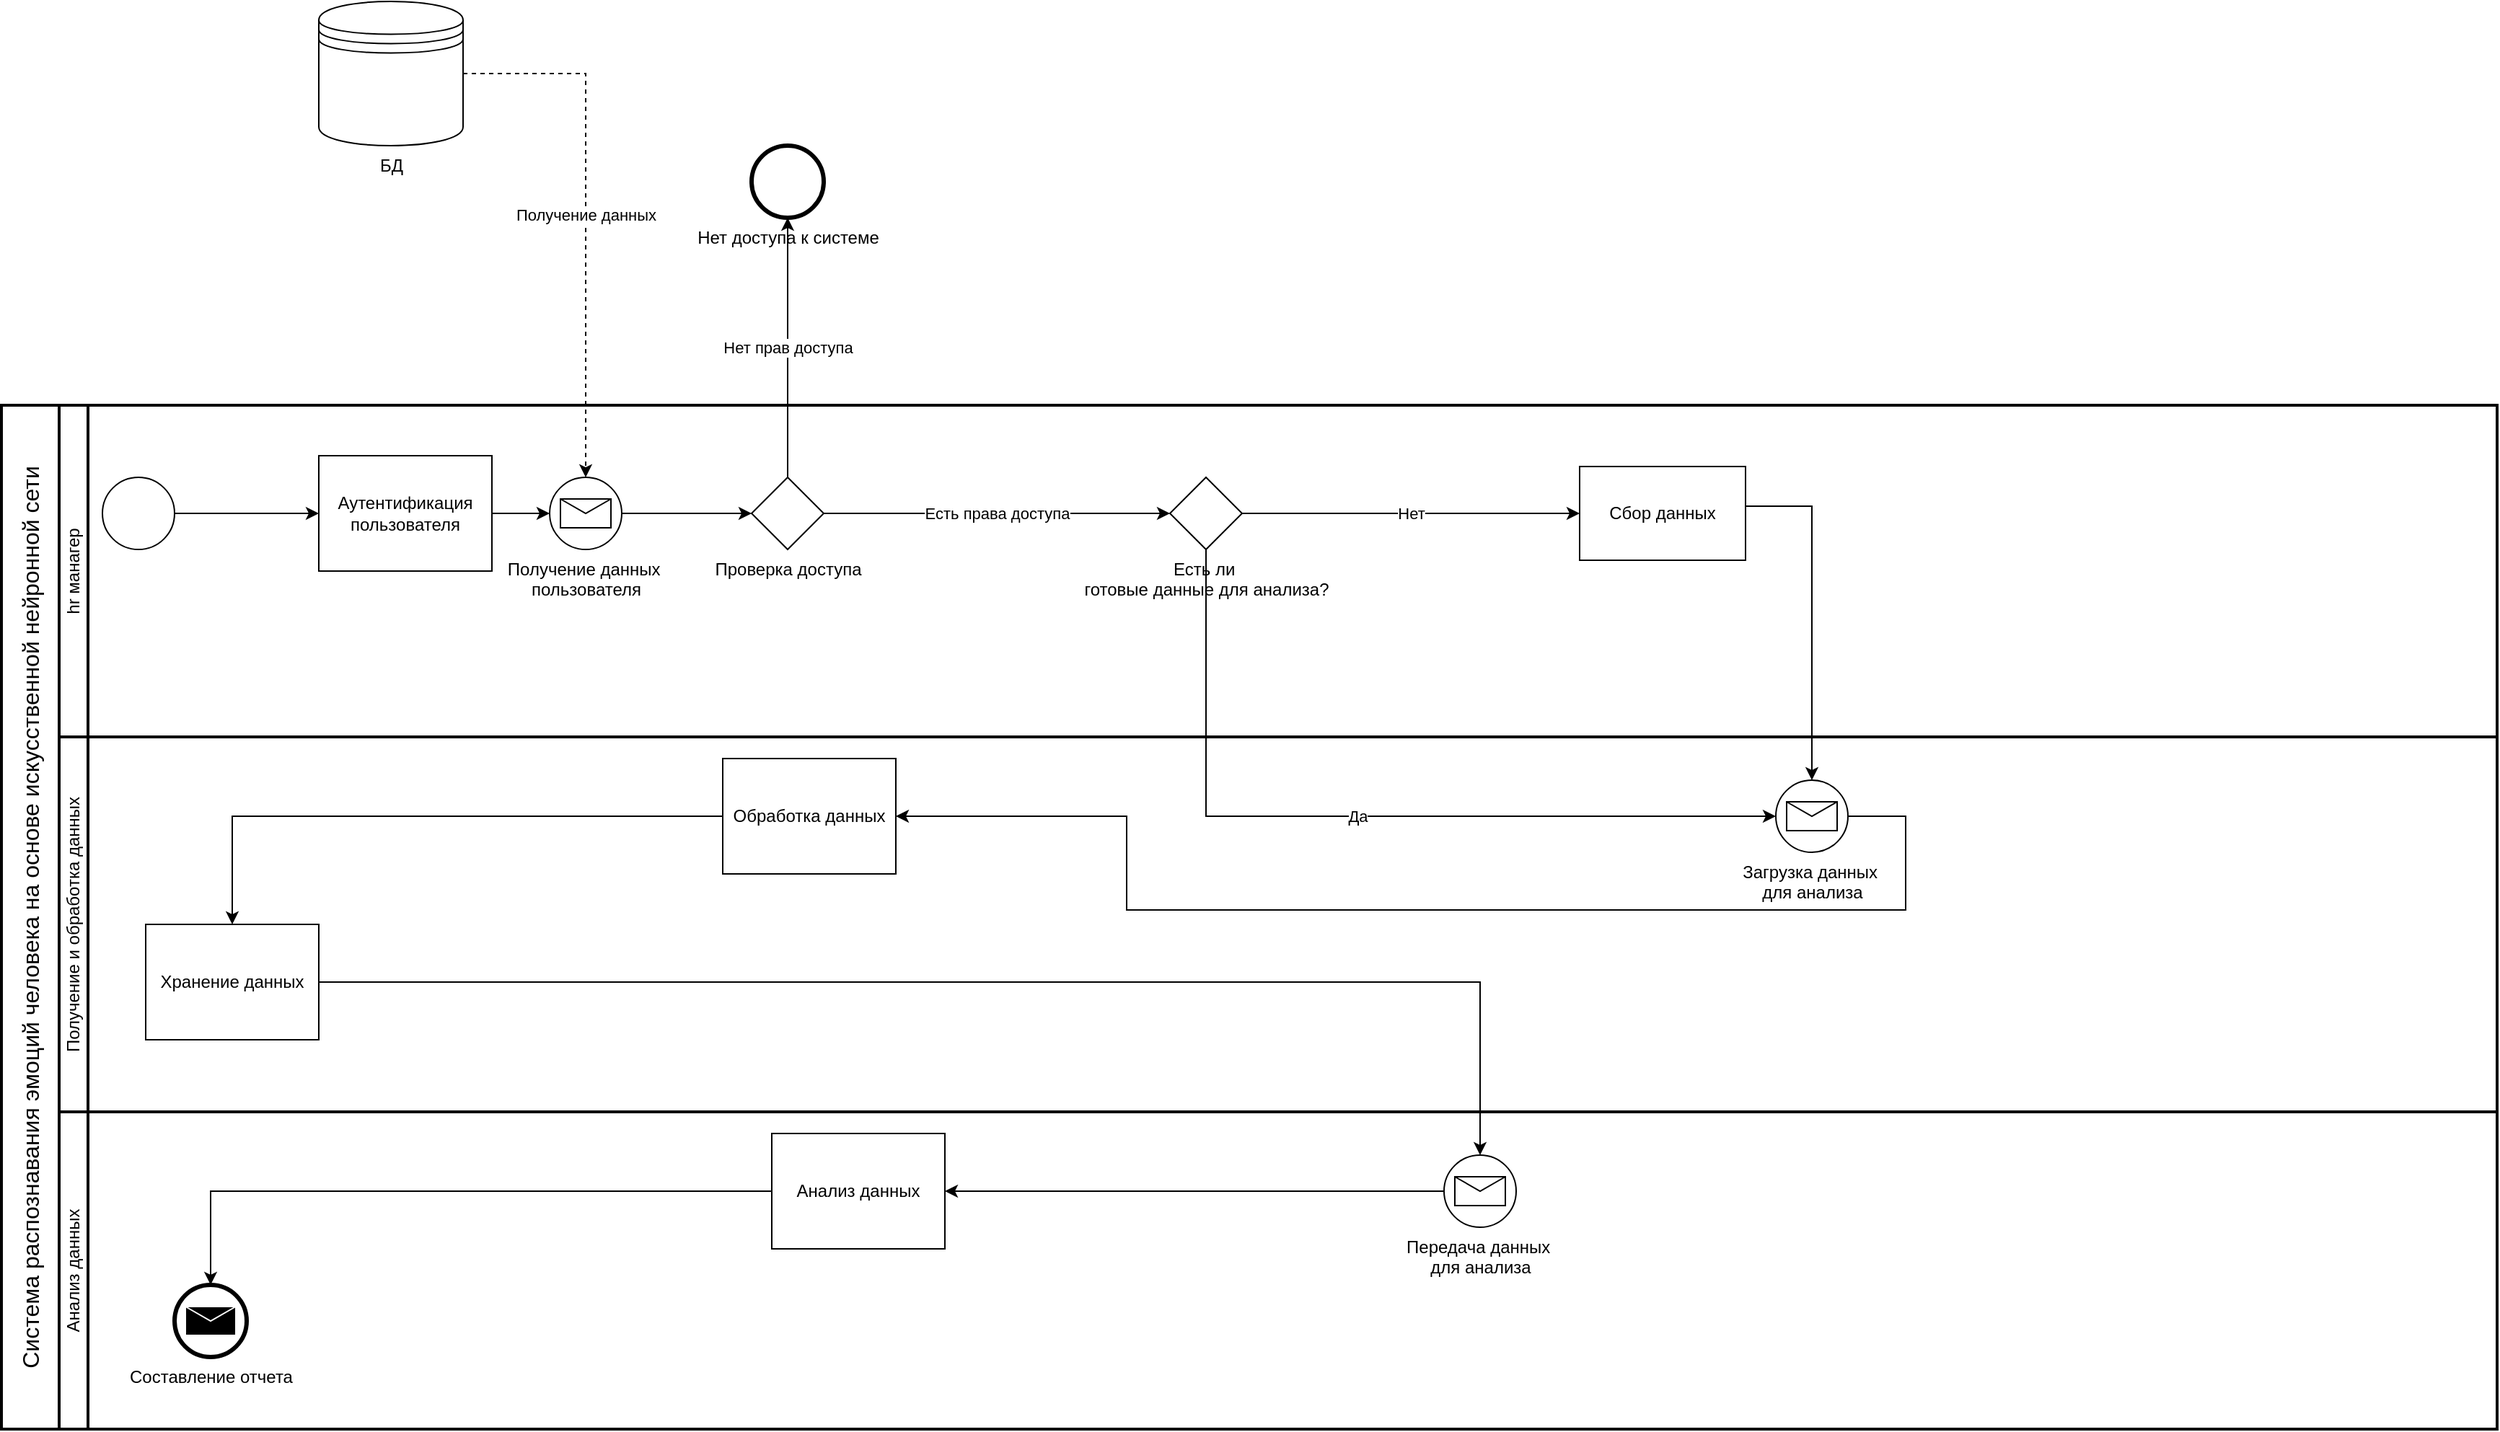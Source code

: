 <mxfile version="26.1.1">
  <diagram name="Страница — 1" id="1oohe8OMc9CeXwvbtpO2">
    <mxGraphModel dx="2603" dy="836" grid="1" gridSize="10" guides="1" tooltips="1" connect="1" arrows="1" fold="1" page="1" pageScale="1" pageWidth="1169" pageHeight="827" math="0" shadow="0">
      <root>
        <mxCell id="0" />
        <mxCell id="1" parent="0" />
        <mxCell id="LIDUa01f-UDZlCHwF7nH-40" value="&lt;div&gt;БД&lt;/div&gt;" style="shape=datastore;html=1;labelPosition=center;verticalLabelPosition=bottom;align=center;verticalAlign=top;" parent="1" vertex="1">
          <mxGeometry x="180" y="280" width="100" height="100" as="geometry" />
        </mxCell>
        <mxCell id="LIDUa01f-UDZlCHwF7nH-43" value="&lt;span style=&quot;font-size:12.0pt;line-height:107%;&lt;br/&gt;font-family:&amp;quot;Times New Roman&amp;quot;,serif;mso-fareast-font-family:&amp;quot;Arial Unicode MS&amp;quot;;&lt;br/&gt;color:black;mso-ansi-language:RU;mso-fareast-language:RU;mso-bidi-language:&lt;br/&gt;AR-SA&quot;&gt;Система распознавания эмоций человека на основе искусственной нейронной сети &lt;/span&gt;" style="swimlane;html=1;startSize=40;fontStyle=0;collapsible=0;horizontal=0;swimlaneLine=1;swimlaneFillColor=#ffffff;strokeWidth=2;whiteSpace=wrap;spacingBottom=0;" parent="1" vertex="1">
          <mxGeometry x="-40" y="560" width="1730" height="710" as="geometry" />
        </mxCell>
        <mxCell id="LIDUa01f-UDZlCHwF7nH-9" value="hr манагер" style="swimlane;html=1;startSize=20;fontStyle=0;collapsible=0;horizontal=0;swimlaneLine=1;swimlaneFillColor=#ffffff;strokeWidth=2;whiteSpace=wrap;spacingTop=0;spacingBottom=0;" parent="LIDUa01f-UDZlCHwF7nH-43" vertex="1">
          <mxGeometry x="40" width="1690" height="230" as="geometry" />
        </mxCell>
        <mxCell id="LIDUa01f-UDZlCHwF7nH-14" value="&lt;div&gt;Есть ли&amp;nbsp;&lt;/div&gt;&lt;div&gt;готовые данные для анализа?&lt;/div&gt;" style="points=[[0.25,0.25,0],[0.5,0,0],[0.75,0.25,0],[1,0.5,0],[0.75,0.75,0],[0.5,1,0],[0.25,0.75,0],[0,0.5,0]];shape=mxgraph.bpmn.gateway2;html=1;verticalLabelPosition=bottom;labelBackgroundColor=#ffffff;verticalAlign=top;align=center;perimeter=rhombusPerimeter;outlineConnect=0;outline=none;symbol=none;" parent="LIDUa01f-UDZlCHwF7nH-9" vertex="1">
          <mxGeometry x="770" y="50" width="50" height="50" as="geometry" />
        </mxCell>
        <mxCell id="LIDUa01f-UDZlCHwF7nH-15" value="" style="points=[[0.145,0.145,0],[0.5,0,0],[0.855,0.145,0],[1,0.5,0],[0.855,0.855,0],[0.5,1,0],[0.145,0.855,0],[0,0.5,0]];shape=mxgraph.bpmn.event;html=1;verticalLabelPosition=bottom;labelBackgroundColor=#ffffff;verticalAlign=top;align=center;perimeter=ellipsePerimeter;outlineConnect=0;aspect=fixed;outline=standard;symbol=general;" parent="LIDUa01f-UDZlCHwF7nH-9" vertex="1">
          <mxGeometry x="30" y="50" width="50" height="50" as="geometry" />
        </mxCell>
        <mxCell id="LIDUa01f-UDZlCHwF7nH-23" value="Сбор данных" style="points=[[0.25,0,0],[0.5,0,0],[0.75,0,0],[1,0.25,0],[1,0.5,0],[1,0.75,0],[0.75,1,0],[0.5,1,0],[0.25,1,0],[0,0.75,0],[0,0.5,0],[0,0.25,0]];shape=mxgraph.bpmn.task2;whiteSpace=wrap;rectStyle=rounded;size=10;html=1;container=1;expand=0;collapsible=0;taskMarker=abstract;" parent="LIDUa01f-UDZlCHwF7nH-9" vertex="1">
          <mxGeometry x="1054" y="42.5" width="115" height="65" as="geometry" />
        </mxCell>
        <mxCell id="LIDUa01f-UDZlCHwF7nH-22" value="Нет" style="edgeStyle=orthogonalEdgeStyle;rounded=0;orthogonalLoop=1;jettySize=auto;html=1;" parent="LIDUa01f-UDZlCHwF7nH-9" source="LIDUa01f-UDZlCHwF7nH-14" target="LIDUa01f-UDZlCHwF7nH-23" edge="1">
          <mxGeometry relative="1" as="geometry">
            <mxPoint x="470" y="75" as="targetPoint" />
          </mxGeometry>
        </mxCell>
        <mxCell id="LIDUa01f-UDZlCHwF7nH-49" value="&lt;div&gt;Аутентификация пользователя&lt;/div&gt;" style="points=[[0.25,0,0],[0.5,0,0],[0.75,0,0],[1,0.25,0],[1,0.5,0],[1,0.75,0],[0.75,1,0],[0.5,1,0],[0.25,1,0],[0,0.75,0],[0,0.5,0],[0,0.25,0]];shape=mxgraph.bpmn.task2;whiteSpace=wrap;rectStyle=rounded;size=10;html=1;container=1;expand=0;collapsible=0;taskMarker=abstract;" parent="LIDUa01f-UDZlCHwF7nH-9" vertex="1">
          <mxGeometry x="180" y="35" width="120" height="80" as="geometry" />
        </mxCell>
        <mxCell id="LIDUa01f-UDZlCHwF7nH-48" value="" style="edgeStyle=orthogonalEdgeStyle;rounded=0;orthogonalLoop=1;jettySize=auto;html=1;exitX=1;exitY=0.5;exitDx=0;exitDy=0;exitPerimeter=0;" parent="LIDUa01f-UDZlCHwF7nH-9" source="LIDUa01f-UDZlCHwF7nH-15" target="LIDUa01f-UDZlCHwF7nH-49" edge="1">
          <mxGeometry relative="1" as="geometry">
            <mxPoint x="420" y="132.5" as="targetPoint" />
            <mxPoint x="160" y="133" as="sourcePoint" />
          </mxGeometry>
        </mxCell>
        <mxCell id="R6PG06dBkJNdPyJ3ACvU-1" value="Есть права доступа" style="edgeStyle=orthogonalEdgeStyle;rounded=0;orthogonalLoop=1;jettySize=auto;html=1;entryX=0;entryY=0.5;entryDx=0;entryDy=0;entryPerimeter=0;" edge="1" parent="LIDUa01f-UDZlCHwF7nH-9" source="R6PG06dBkJNdPyJ3ACvU-7" target="LIDUa01f-UDZlCHwF7nH-14">
          <mxGeometry relative="1" as="geometry" />
        </mxCell>
        <mxCell id="R6PG06dBkJNdPyJ3ACvU-5" value="&lt;div&gt;Получение данных&amp;nbsp;&lt;/div&gt;&lt;div&gt;пользователя&lt;/div&gt;" style="points=[[0.145,0.145,0],[0.5,0,0],[0.855,0.145,0],[1,0.5,0],[0.855,0.855,0],[0.5,1,0],[0.145,0.855,0],[0,0.5,0]];shape=mxgraph.bpmn.event;html=1;verticalLabelPosition=bottom;labelBackgroundColor=#ffffff;verticalAlign=top;align=center;perimeter=ellipsePerimeter;outlineConnect=0;aspect=fixed;outline=standard;symbol=message;" vertex="1" parent="LIDUa01f-UDZlCHwF7nH-9">
          <mxGeometry x="340" y="50" width="50" height="50" as="geometry" />
        </mxCell>
        <mxCell id="R6PG06dBkJNdPyJ3ACvU-6" value="" style="edgeStyle=orthogonalEdgeStyle;rounded=0;orthogonalLoop=1;jettySize=auto;html=1;entryX=0;entryY=0.5;entryDx=0;entryDy=0;entryPerimeter=0;" edge="1" parent="LIDUa01f-UDZlCHwF7nH-9" source="LIDUa01f-UDZlCHwF7nH-49" target="R6PG06dBkJNdPyJ3ACvU-5">
          <mxGeometry relative="1" as="geometry">
            <mxPoint x="300" y="635" as="sourcePoint" />
            <mxPoint x="650" y="635" as="targetPoint" />
          </mxGeometry>
        </mxCell>
        <mxCell id="R6PG06dBkJNdPyJ3ACvU-7" value="&lt;div&gt;Проверка доступа&lt;/div&gt;" style="points=[[0.25,0.25,0],[0.5,0,0],[0.75,0.25,0],[1,0.5,0],[0.75,0.75,0],[0.5,1,0],[0.25,0.75,0],[0,0.5,0]];shape=mxgraph.bpmn.gateway2;html=1;verticalLabelPosition=bottom;labelBackgroundColor=#ffffff;verticalAlign=top;align=center;perimeter=rhombusPerimeter;outlineConnect=0;outline=none;symbol=none;" vertex="1" parent="LIDUa01f-UDZlCHwF7nH-9">
          <mxGeometry x="480" y="50" width="50" height="50" as="geometry" />
        </mxCell>
        <mxCell id="R6PG06dBkJNdPyJ3ACvU-8" value="" style="edgeStyle=orthogonalEdgeStyle;rounded=0;orthogonalLoop=1;jettySize=auto;html=1;entryX=0;entryY=0.5;entryDx=0;entryDy=0;entryPerimeter=0;" edge="1" parent="LIDUa01f-UDZlCHwF7nH-9" source="R6PG06dBkJNdPyJ3ACvU-5" target="R6PG06dBkJNdPyJ3ACvU-7">
          <mxGeometry relative="1" as="geometry">
            <mxPoint x="390" y="635" as="sourcePoint" />
            <mxPoint x="650" y="635" as="targetPoint" />
          </mxGeometry>
        </mxCell>
        <mxCell id="LIDUa01f-UDZlCHwF7nH-11" value="Получение и обработка данных" style="swimlane;html=1;startSize=20;fontStyle=0;collapsible=0;horizontal=0;swimlaneLine=1;swimlaneFillColor=#ffffff;strokeWidth=2;whiteSpace=wrap;" parent="LIDUa01f-UDZlCHwF7nH-43" vertex="1">
          <mxGeometry x="40" y="230" width="1690" height="260" as="geometry" />
        </mxCell>
        <mxCell id="LIDUa01f-UDZlCHwF7nH-25" value="&lt;div&gt;Загрузка данных&amp;nbsp;&lt;/div&gt;&lt;div&gt;для анализа&lt;/div&gt;" style="points=[[0.145,0.145,0],[0.5,0,0],[0.855,0.145,0],[1,0.5,0],[0.855,0.855,0],[0.5,1,0],[0.145,0.855,0],[0,0.5,0]];shape=mxgraph.bpmn.event;html=1;verticalLabelPosition=bottom;labelBackgroundColor=#ffffff;verticalAlign=top;align=center;perimeter=ellipsePerimeter;outlineConnect=0;aspect=fixed;outline=standard;symbol=message;" parent="LIDUa01f-UDZlCHwF7nH-11" vertex="1">
          <mxGeometry x="1190" y="30" width="50" height="50" as="geometry" />
        </mxCell>
        <mxCell id="LIDUa01f-UDZlCHwF7nH-31" value="Хранение данных " style="points=[[0.25,0,0],[0.5,0,0],[0.75,0,0],[1,0.25,0],[1,0.5,0],[1,0.75,0],[0.75,1,0],[0.5,1,0],[0.25,1,0],[0,0.75,0],[0,0.5,0],[0,0.25,0]];shape=mxgraph.bpmn.task2;whiteSpace=wrap;rectStyle=rounded;size=10;html=1;container=1;expand=0;collapsible=0;taskMarker=abstract;" parent="LIDUa01f-UDZlCHwF7nH-11" vertex="1">
          <mxGeometry x="60" y="130" width="120" height="80" as="geometry" />
        </mxCell>
        <mxCell id="LIDUa01f-UDZlCHwF7nH-29" value="Обработка данных" style="points=[[0.25,0,0],[0.5,0,0],[0.75,0,0],[1,0.25,0],[1,0.5,0],[1,0.75,0],[0.75,1,0],[0.5,1,0],[0.25,1,0],[0,0.75,0],[0,0.5,0],[0,0.25,0]];shape=mxgraph.bpmn.task2;whiteSpace=wrap;rectStyle=rounded;size=10;html=1;container=1;expand=0;collapsible=0;taskMarker=abstract;" parent="LIDUa01f-UDZlCHwF7nH-11" vertex="1">
          <mxGeometry x="460" y="15" width="120" height="80" as="geometry" />
        </mxCell>
        <mxCell id="LIDUa01f-UDZlCHwF7nH-28" style="edgeStyle=orthogonalEdgeStyle;rounded=0;orthogonalLoop=1;jettySize=auto;html=1;entryX=1;entryY=0.5;entryDx=0;entryDy=0;entryPerimeter=0;exitX=1;exitY=0.5;exitDx=0;exitDy=0;exitPerimeter=0;" parent="LIDUa01f-UDZlCHwF7nH-11" source="LIDUa01f-UDZlCHwF7nH-25" target="LIDUa01f-UDZlCHwF7nH-29" edge="1">
          <mxGeometry relative="1" as="geometry">
            <mxPoint x="250" y="55" as="targetPoint" />
            <Array as="points">
              <mxPoint x="1280" y="55" />
              <mxPoint x="1280" y="120" />
              <mxPoint x="740" y="120" />
              <mxPoint x="740" y="55" />
            </Array>
            <mxPoint x="1190" y="55" as="sourcePoint" />
          </mxGeometry>
        </mxCell>
        <mxCell id="LIDUa01f-UDZlCHwF7nH-30" style="edgeStyle=orthogonalEdgeStyle;rounded=0;orthogonalLoop=1;jettySize=auto;html=1;" parent="LIDUa01f-UDZlCHwF7nH-11" source="LIDUa01f-UDZlCHwF7nH-29" target="LIDUa01f-UDZlCHwF7nH-31" edge="1">
          <mxGeometry relative="1" as="geometry">
            <mxPoint x="450" y="55" as="targetPoint" />
          </mxGeometry>
        </mxCell>
        <mxCell id="LIDUa01f-UDZlCHwF7nH-12" value="Анализ данных" style="swimlane;html=1;startSize=20;fontStyle=0;collapsible=0;horizontal=0;swimlaneLine=1;swimlaneFillColor=#ffffff;strokeWidth=2;whiteSpace=wrap;" parent="LIDUa01f-UDZlCHwF7nH-43" vertex="1">
          <mxGeometry x="40" y="490" width="1690" height="220" as="geometry" />
        </mxCell>
        <mxCell id="LIDUa01f-UDZlCHwF7nH-35" value="&lt;div&gt;Передача данных&amp;nbsp;&lt;/div&gt;&lt;div&gt;для анализа&lt;/div&gt;" style="points=[[0.145,0.145,0],[0.5,0,0],[0.855,0.145,0],[1,0.5,0],[0.855,0.855,0],[0.5,1,0],[0.145,0.855,0],[0,0.5,0]];shape=mxgraph.bpmn.event;html=1;verticalLabelPosition=bottom;labelBackgroundColor=#ffffff;verticalAlign=top;align=center;perimeter=ellipsePerimeter;outlineConnect=0;aspect=fixed;outline=standard;symbol=message;" parent="LIDUa01f-UDZlCHwF7nH-12" vertex="1">
          <mxGeometry x="960" y="30" width="50" height="50" as="geometry" />
        </mxCell>
        <mxCell id="LIDUa01f-UDZlCHwF7nH-39" value="&lt;div&gt;Анализ данных&lt;/div&gt;" style="points=[[0.25,0,0],[0.5,0,0],[0.75,0,0],[1,0.25,0],[1,0.5,0],[1,0.75,0],[0.75,1,0],[0.5,1,0],[0.25,1,0],[0,0.75,0],[0,0.5,0],[0,0.25,0]];shape=mxgraph.bpmn.task2;whiteSpace=wrap;rectStyle=rounded;size=10;html=1;container=1;expand=0;collapsible=0;taskMarker=abstract;" parent="LIDUa01f-UDZlCHwF7nH-12" vertex="1">
          <mxGeometry x="494" y="15" width="120" height="80" as="geometry" />
        </mxCell>
        <mxCell id="LIDUa01f-UDZlCHwF7nH-38" style="edgeStyle=orthogonalEdgeStyle;rounded=0;orthogonalLoop=1;jettySize=auto;html=1;" parent="LIDUa01f-UDZlCHwF7nH-12" source="LIDUa01f-UDZlCHwF7nH-35" target="LIDUa01f-UDZlCHwF7nH-39" edge="1">
          <mxGeometry relative="1" as="geometry">
            <mxPoint x="790" y="55" as="targetPoint" />
          </mxGeometry>
        </mxCell>
        <mxCell id="LIDUa01f-UDZlCHwF7nH-42" value="Составление отчета" style="points=[[0.145,0.145,0],[0.5,0,0],[0.855,0.145,0],[1,0.5,0],[0.855,0.855,0],[0.5,1,0],[0.145,0.855,0],[0,0.5,0]];shape=mxgraph.bpmn.event;html=1;verticalLabelPosition=bottom;labelBackgroundColor=#ffffff;verticalAlign=top;align=center;perimeter=ellipsePerimeter;outlineConnect=0;aspect=fixed;outline=end;symbol=message;" parent="LIDUa01f-UDZlCHwF7nH-12" vertex="1">
          <mxGeometry x="80" y="120" width="50" height="50" as="geometry" />
        </mxCell>
        <mxCell id="LIDUa01f-UDZlCHwF7nH-41" style="edgeStyle=orthogonalEdgeStyle;rounded=0;orthogonalLoop=1;jettySize=auto;html=1;" parent="LIDUa01f-UDZlCHwF7nH-12" source="LIDUa01f-UDZlCHwF7nH-39" target="LIDUa01f-UDZlCHwF7nH-42" edge="1">
          <mxGeometry relative="1" as="geometry">
            <mxPoint x="140" y="-75" as="targetPoint" />
          </mxGeometry>
        </mxCell>
        <mxCell id="LIDUa01f-UDZlCHwF7nH-24" value="Да" style="edgeStyle=orthogonalEdgeStyle;rounded=0;orthogonalLoop=1;jettySize=auto;html=1;entryX=0;entryY=0.5;entryDx=0;entryDy=0;entryPerimeter=0;" parent="LIDUa01f-UDZlCHwF7nH-43" source="LIDUa01f-UDZlCHwF7nH-14" target="LIDUa01f-UDZlCHwF7nH-25" edge="1">
          <mxGeometry relative="1" as="geometry">
            <mxPoint x="120" y="260" as="targetPoint" />
            <Array as="points">
              <mxPoint x="835" y="285" />
            </Array>
          </mxGeometry>
        </mxCell>
        <mxCell id="LIDUa01f-UDZlCHwF7nH-27" style="edgeStyle=orthogonalEdgeStyle;rounded=0;orthogonalLoop=1;jettySize=auto;html=1;entryX=0.5;entryY=0;entryDx=0;entryDy=0;entryPerimeter=0;exitX=1;exitY=0.5;exitDx=0;exitDy=0;exitPerimeter=0;" parent="LIDUa01f-UDZlCHwF7nH-43" source="LIDUa01f-UDZlCHwF7nH-23" target="LIDUa01f-UDZlCHwF7nH-25" edge="1">
          <mxGeometry relative="1" as="geometry">
            <Array as="points">
              <mxPoint x="1209" y="70" />
              <mxPoint x="1255" y="70" />
            </Array>
          </mxGeometry>
        </mxCell>
        <mxCell id="LIDUa01f-UDZlCHwF7nH-33" style="edgeStyle=orthogonalEdgeStyle;rounded=0;orthogonalLoop=1;jettySize=auto;html=1;" parent="LIDUa01f-UDZlCHwF7nH-43" source="LIDUa01f-UDZlCHwF7nH-31" target="LIDUa01f-UDZlCHwF7nH-35" edge="1">
          <mxGeometry relative="1" as="geometry">
            <mxPoint x="980" y="460" as="targetPoint" />
          </mxGeometry>
        </mxCell>
        <mxCell id="R6PG06dBkJNdPyJ3ACvU-4" value="Получение данных" style="edgeStyle=orthogonalEdgeStyle;rounded=0;orthogonalLoop=1;jettySize=auto;html=1;entryX=0.5;entryY=0;entryDx=0;entryDy=0;entryPerimeter=0;dashed=1;" edge="1" parent="1" source="LIDUa01f-UDZlCHwF7nH-40" target="R6PG06dBkJNdPyJ3ACvU-5">
          <mxGeometry relative="1" as="geometry" />
        </mxCell>
        <mxCell id="R6PG06dBkJNdPyJ3ACvU-11" value="Нет доступа к системе" style="points=[[0.145,0.145,0],[0.5,0,0],[0.855,0.145,0],[1,0.5,0],[0.855,0.855,0],[0.5,1,0],[0.145,0.855,0],[0,0.5,0]];shape=mxgraph.bpmn.event;html=1;verticalLabelPosition=bottom;labelBackgroundColor=#ffffff;verticalAlign=top;align=center;perimeter=ellipsePerimeter;outlineConnect=0;aspect=fixed;outline=end;symbol=terminate2;" vertex="1" parent="1">
          <mxGeometry x="480" y="380" width="50" height="50" as="geometry" />
        </mxCell>
        <mxCell id="R6PG06dBkJNdPyJ3ACvU-9" value="Нет прав доступа" style="edgeStyle=orthogonalEdgeStyle;rounded=0;orthogonalLoop=1;jettySize=auto;html=1;" edge="1" parent="1" source="R6PG06dBkJNdPyJ3ACvU-7" target="R6PG06dBkJNdPyJ3ACvU-11">
          <mxGeometry relative="1" as="geometry">
            <mxPoint x="505" y="440" as="targetPoint" />
          </mxGeometry>
        </mxCell>
      </root>
    </mxGraphModel>
  </diagram>
</mxfile>
